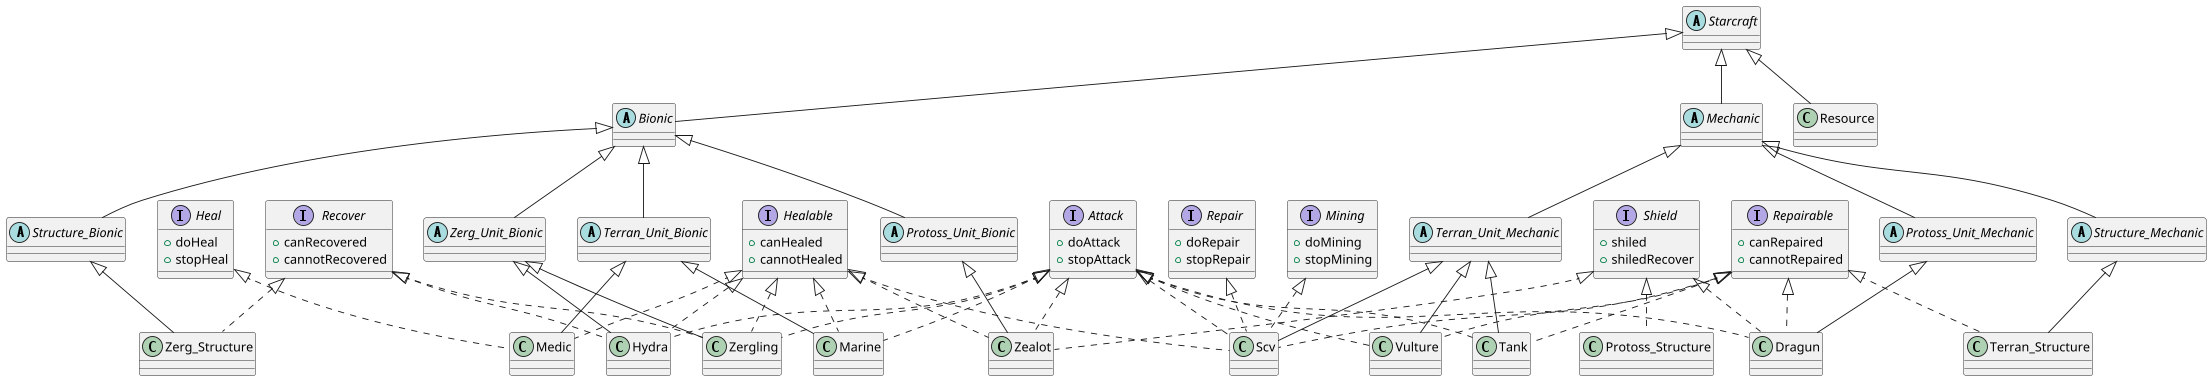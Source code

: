 @startuml

scale 0.9


'공통 class
abstract class Starcraft

abstract class Bionic extends Starcraft
abstract class Mechanic extends Starcraft

class Resource extends Starcraft
abstract class Structure_Bionic extends Bionic
abstract class Structure_Mechanic extends Mechanic
abstract class Terran_Unit_Bionic extends Bionic
abstract class Terran_Unit_Mechanic extends Mechanic
abstract class Protoss_Unit_Bionic extends Bionic
abstract class Protoss_Unit_Mechanic extends Mechanic
abstract class Zerg_Unit_Bionic extends Bionic

'종족 class
class Scv extends Terran_Unit_Mechanic implements Attack, Mining, Healable, Repair, Repairable
class Marine extends Terran_Unit_Bionic implements Attack, Healable
class Medic extends Terran_Unit_Bionic implements Heal, Healable
class Tank extends Terran_Unit_Mechanic implements Attack, Repairable
class Vulture extends Terran_Unit_Mechanic implements Attack, Repairable

class Zealot extends Protoss_Unit_Bionic implements Attack, Healable, Shield
class Dragun extends Protoss_Unit_Mechanic implements Attack, Repairable, Shield

class Zergling extends Zerg_Unit_Bionic implements Attack, Healable, Recover
class Hydra extends Zerg_Unit_Bionic implements Attack, Healable, Recover

'건물 class
class Terran_Structure extends Structure_Mechanic implements Repairable
class Protoss_Structure implements Shield
class Zerg_Structure extends Structure_Bionic implements Recover

'interface에 있는 추상메서드를 하위 클래스에서 오버라이딩하여 씀
interface Attack {
+doAttack
+stopAttack
}
interface Heal {
+doHeal
+stopHeal
}
interface Healable {
+canHealed
+cannotHealed
}
interface Recover {
+canRecovered
+cannotRecovered
}
interface Mining {
+doMining
+stopMining
}
interface Repair {
+doRepair
+stopRepair
}
interface Repairable {
+canRepaired
+cannotRepaired
}
interface Shield {
+shiled
+shiledRecover
}

}

@enduml